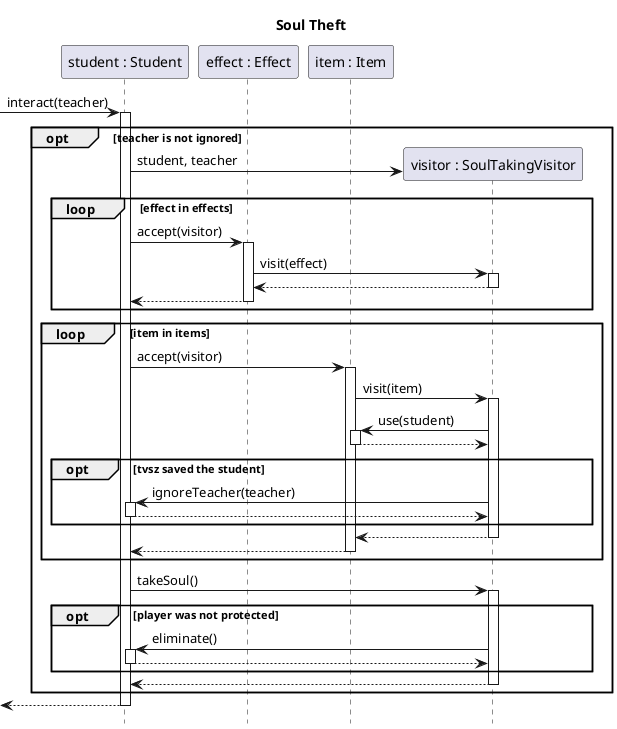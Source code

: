 @startuml soul-theft
title Soul Theft
hide footbox

participant "student : Student" as s
participant "effect : Effect" as e
participant "item : Item" as i

[-> s ++ : interact(teacher)
opt teacher is not ignored
	create "visitor : SoulTakingVisitor" as v
	s -> v : student, teacher
	loop effect in effects
		s -> e ++: accept(visitor)
		e -> v ++: visit(effect)
		v --> e --
		e --> s --
	end
	loop item in items
		s -> i ++: accept(visitor)
		i -> v ++: visit(item)
		v -> i ++: use(student)
		i --> v --
		opt tvsz saved the student
			v -> s ++ : ignoreTeacher(teacher)
			s --> v --
		end
		v --> i --
		i --> s --
	end

	s -> v ++: takeSoul()
	opt player was not protected
	v -> s ++: eliminate()
	s --> v --
	end 
	v --> s --
end
[<-- s --

@enduml